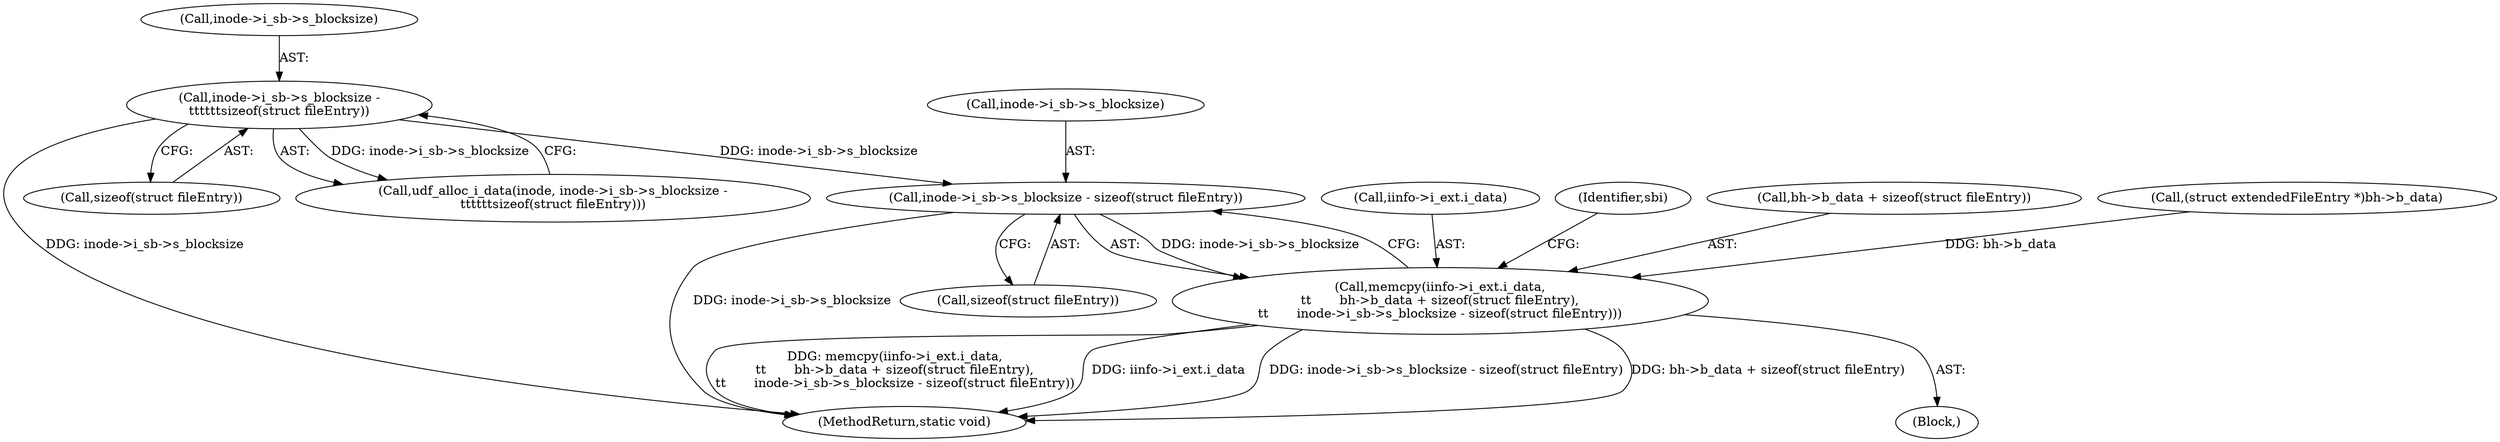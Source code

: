 digraph "0_linux_c03aa9f6e1f938618e6db2e23afef0574efeeb65@pointer" {
"1000489" [label="(Call,inode->i_sb->s_blocksize - sizeof(struct fileEntry))"];
"1000465" [label="(Call,inode->i_sb->s_blocksize -\n\t\t\t\t\t\tsizeof(struct fileEntry))"];
"1000477" [label="(Call,memcpy(iinfo->i_ext.i_data,\n\t\t       bh->b_data + sizeof(struct fileEntry),\n\t\t       inode->i_sb->s_blocksize - sizeof(struct fileEntry)))"];
"1000490" [label="(Call,inode->i_sb->s_blocksize)"];
"1000465" [label="(Call,inode->i_sb->s_blocksize -\n\t\t\t\t\t\tsizeof(struct fileEntry))"];
"1000489" [label="(Call,inode->i_sb->s_blocksize - sizeof(struct fileEntry))"];
"1000495" [label="(Call,sizeof(struct fileEntry))"];
"1000477" [label="(Call,memcpy(iinfo->i_ext.i_data,\n\t\t       bh->b_data + sizeof(struct fileEntry),\n\t\t       inode->i_sb->s_blocksize - sizeof(struct fileEntry)))"];
"1000478" [label="(Call,iinfo->i_ext.i_data)"];
"1001156" [label="(MethodReturn,static void)"];
"1000451" [label="(Block,)"];
"1000471" [label="(Call,sizeof(struct fileEntry))"];
"1000569" [label="(Identifier,sbi)"];
"1000483" [label="(Call,bh->b_data + sizeof(struct fileEntry))"];
"1000463" [label="(Call,udf_alloc_i_data(inode, inode->i_sb->s_blocksize -\n\t\t\t\t\t\tsizeof(struct fileEntry)))"];
"1000190" [label="(Call,(struct extendedFileEntry *)bh->b_data)"];
"1000466" [label="(Call,inode->i_sb->s_blocksize)"];
"1000489" -> "1000477"  [label="AST: "];
"1000489" -> "1000495"  [label="CFG: "];
"1000490" -> "1000489"  [label="AST: "];
"1000495" -> "1000489"  [label="AST: "];
"1000477" -> "1000489"  [label="CFG: "];
"1000489" -> "1001156"  [label="DDG: inode->i_sb->s_blocksize"];
"1000489" -> "1000477"  [label="DDG: inode->i_sb->s_blocksize"];
"1000465" -> "1000489"  [label="DDG: inode->i_sb->s_blocksize"];
"1000465" -> "1000463"  [label="AST: "];
"1000465" -> "1000471"  [label="CFG: "];
"1000466" -> "1000465"  [label="AST: "];
"1000471" -> "1000465"  [label="AST: "];
"1000463" -> "1000465"  [label="CFG: "];
"1000465" -> "1001156"  [label="DDG: inode->i_sb->s_blocksize"];
"1000465" -> "1000463"  [label="DDG: inode->i_sb->s_blocksize"];
"1000477" -> "1000451"  [label="AST: "];
"1000478" -> "1000477"  [label="AST: "];
"1000483" -> "1000477"  [label="AST: "];
"1000569" -> "1000477"  [label="CFG: "];
"1000477" -> "1001156"  [label="DDG: inode->i_sb->s_blocksize - sizeof(struct fileEntry)"];
"1000477" -> "1001156"  [label="DDG: bh->b_data + sizeof(struct fileEntry)"];
"1000477" -> "1001156"  [label="DDG: memcpy(iinfo->i_ext.i_data,\n\t\t       bh->b_data + sizeof(struct fileEntry),\n\t\t       inode->i_sb->s_blocksize - sizeof(struct fileEntry))"];
"1000477" -> "1001156"  [label="DDG: iinfo->i_ext.i_data"];
"1000190" -> "1000477"  [label="DDG: bh->b_data"];
}
